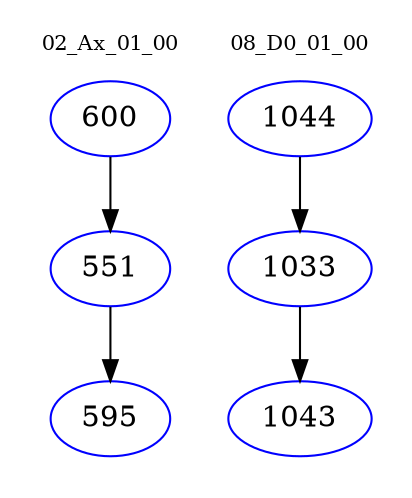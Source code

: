 digraph{
subgraph cluster_0 {
color = white
label = "02_Ax_01_00";
fontsize=10;
T0_600 [label="600", color="blue"]
T0_600 -> T0_551 [color="black"]
T0_551 [label="551", color="blue"]
T0_551 -> T0_595 [color="black"]
T0_595 [label="595", color="blue"]
}
subgraph cluster_1 {
color = white
label = "08_D0_01_00";
fontsize=10;
T1_1044 [label="1044", color="blue"]
T1_1044 -> T1_1033 [color="black"]
T1_1033 [label="1033", color="blue"]
T1_1033 -> T1_1043 [color="black"]
T1_1043 [label="1043", color="blue"]
}
}
